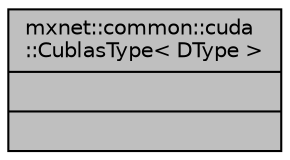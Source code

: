 digraph "mxnet::common::cuda::CublasType&lt; DType &gt;"
{
 // LATEX_PDF_SIZE
  edge [fontname="Helvetica",fontsize="10",labelfontname="Helvetica",labelfontsize="10"];
  node [fontname="Helvetica",fontsize="10",shape=record];
  Node1 [label="{mxnet::common::cuda\l::CublasType\< DType \>\n||}",height=0.2,width=0.4,color="black", fillcolor="grey75", style="filled", fontcolor="black",tooltip="Converts between C++ datatypes and enums/constants needed by cuBLAS."];
}
